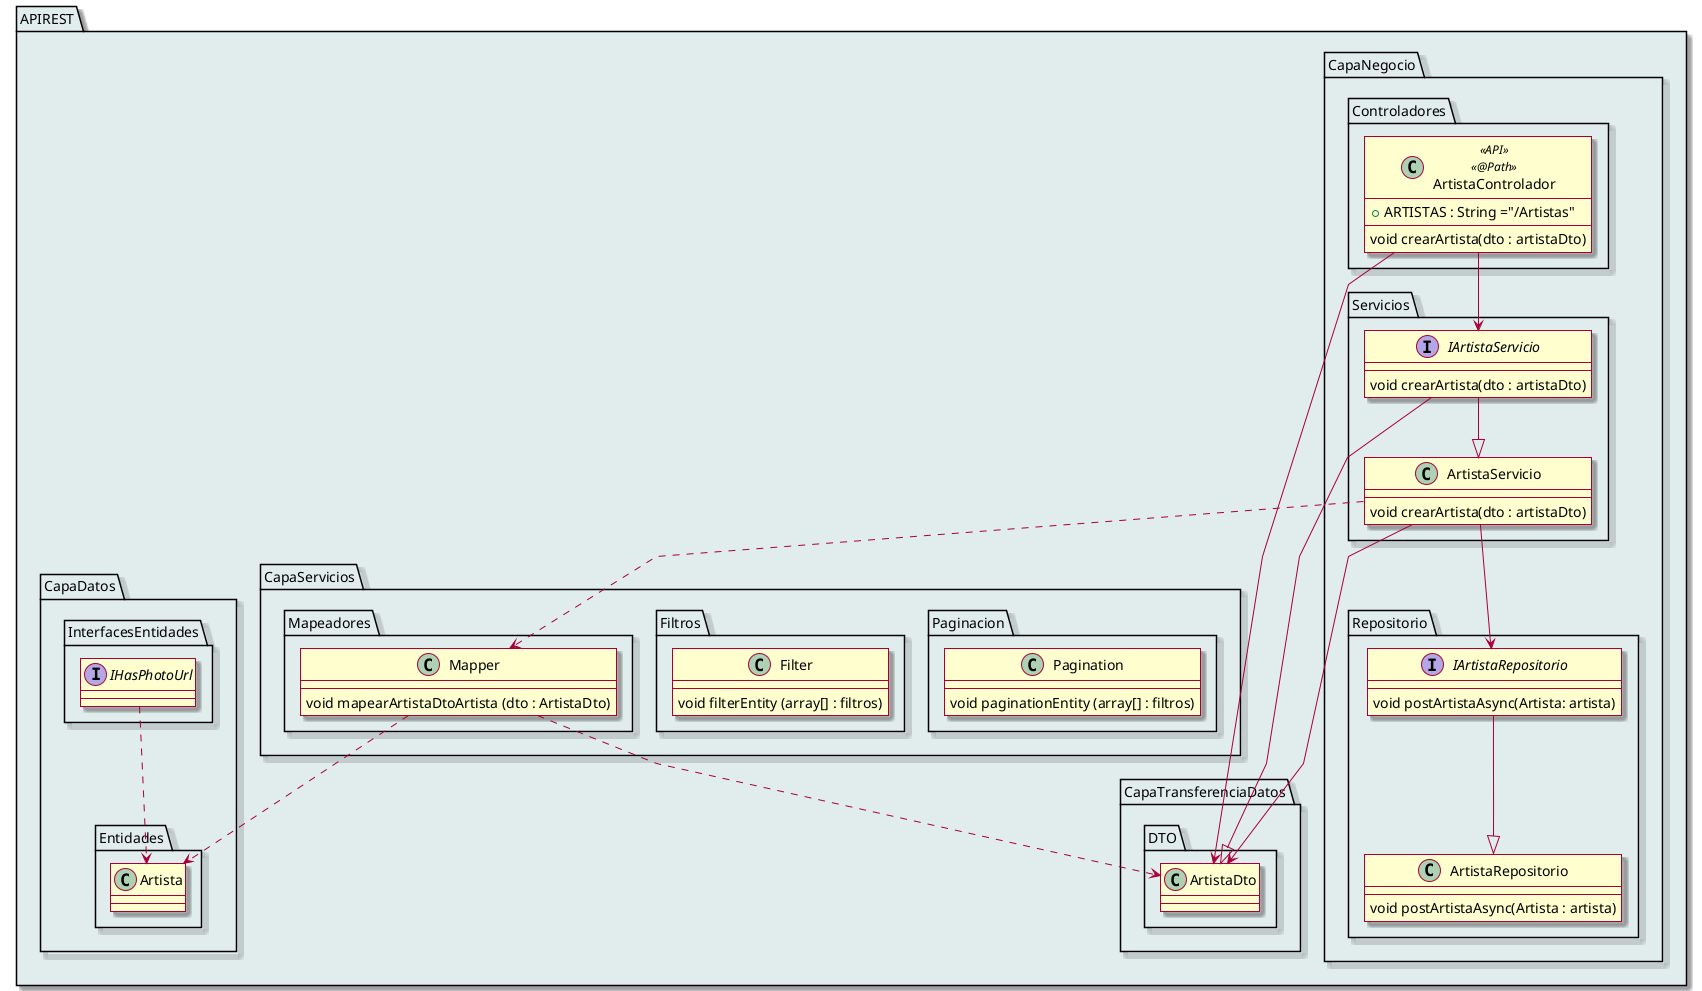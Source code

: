 @startuml presentacion
skin rose
skinparam linetype polyline
allow_mixing

package APIREST #e1eced{
    package CapaNegocio {
        package Controladores {
            class ArtistaControlador <<API>> <<@Path>> {
                + ARTISTAS : String ="/Artistas"
                void crearArtista(dto : artistaDto)
            }
        }
        package Servicios {
            interface IArtistaServicio {
                void crearArtista(dto : artistaDto)
            }
            class ArtistaServicio {
                void crearArtista(dto : artistaDto)
            }
        }
        package Repositorio {
            interface IArtistaRepositorio {
                void postArtistaAsync(Artista: artista)
            }
            class ArtistaRepositorio {
                void postArtistaAsync(Artista : artista)
            }
        }
    }

    package CapaTransferenciaDatos{
        package DTO {
            class ArtistaDto {
            }
        }
    }

    package CapaDatos {
        package Entidades {
            class Artista {
            }
        }
        package InterfacesEntidades{
            interface IHasPhotoUrl {
            }
        }
    }

    package CapaServicios{
        package Paginacion{
            class Pagination {
                void paginationEntity (array[] : filtros)
            }
        }
        package Filtros {
            class Filter {
                void filterEntity (array[] : filtros)
            }
        }
        package Mapeadores {
            class Mapper {
                void mapearArtistaDtoArtista (dto : ArtistaDto)
            }
        }
    }
}

ArtistaControlador --> IArtistaServicio
ArtistaControlador --> ArtistaDto
IArtistaServicio --|> ArtistaServicio
IArtistaServicio --|> ArtistaDto


ArtistaServicio --> IArtistaRepositorio
ArtistaServicio --> ArtistaDto
IArtistaRepositorio --|> ArtistaRepositorio

ArtistaServicio ..> Mapper

Mapper ..> ArtistaDto
Mapper ..> Artista

IHasPhotoUrl ..> Artista

@enduml
